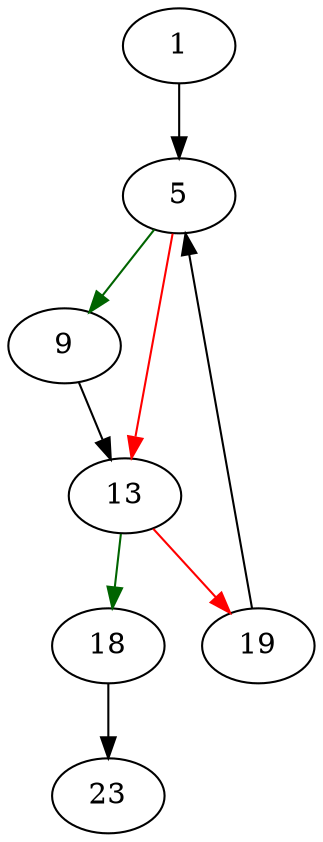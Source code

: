 strict digraph "sqlite3Pow10" {
	// Node definitions.
	1 [entry=true];
	5;
	9;
	13;
	18;
	19;
	23;

	// Edge definitions.
	1 -> 5;
	5 -> 9 [
		color=darkgreen
		cond=true
	];
	5 -> 13 [
		color=red
		cond=false
	];
	9 -> 13;
	13 -> 18 [
		color=darkgreen
		cond=true
	];
	13 -> 19 [
		color=red
		cond=false
	];
	18 -> 23;
	19 -> 5;
}